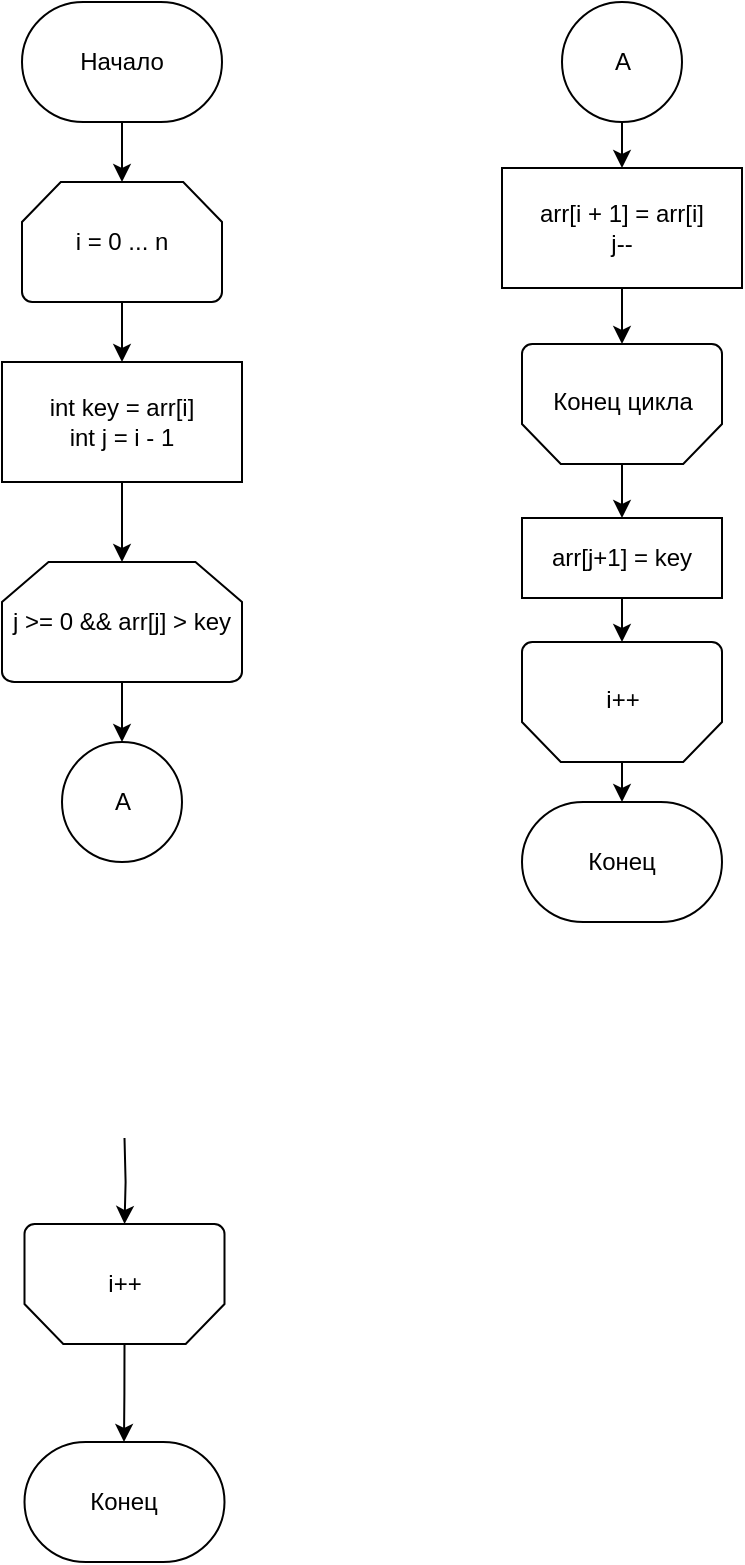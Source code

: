 <mxfile version="13.7.2" type="device"><diagram id="c1Ovnmh4PgKE0JJYFY0T" name="Page-1"><mxGraphModel dx="-189" dy="744" grid="1" gridSize="10" guides="1" tooltips="1" connect="1" arrows="1" fold="1" page="1" pageScale="1" pageWidth="850" pageHeight="1100" math="0" shadow="0"><root><mxCell id="0"/><mxCell id="1" parent="0"/><mxCell id="p1_6EAxyN-EC7xfZRHXs-5" style="edgeStyle=orthogonalEdgeStyle;rounded=0;orthogonalLoop=1;jettySize=auto;html=1;exitX=0.5;exitY=1;exitDx=0;exitDy=0;exitPerimeter=0;" edge="1" parent="1" source="p1_6EAxyN-EC7xfZRHXs-2" target="p1_6EAxyN-EC7xfZRHXs-4"><mxGeometry relative="1" as="geometry"/></mxCell><mxCell id="p1_6EAxyN-EC7xfZRHXs-2" value="Начало" style="strokeWidth=1;html=1;shape=mxgraph.flowchart.terminator;whiteSpace=wrap;rounded=0;" vertex="1" parent="1"><mxGeometry x="1190" y="130" width="100" height="60" as="geometry"/></mxCell><mxCell id="p1_6EAxyN-EC7xfZRHXs-7" style="edgeStyle=orthogonalEdgeStyle;rounded=0;orthogonalLoop=1;jettySize=auto;html=1;exitX=0.5;exitY=1;exitDx=0;exitDy=0;exitPerimeter=0;entryX=0.5;entryY=0;entryDx=0;entryDy=0;entryPerimeter=0;" edge="1" parent="1" source="p1_6EAxyN-EC7xfZRHXs-4"><mxGeometry relative="1" as="geometry"><mxPoint x="1240" y="310" as="targetPoint"/></mxGeometry></mxCell><mxCell id="p1_6EAxyN-EC7xfZRHXs-4" value="i = 0 ... n" style="strokeWidth=1;html=1;shape=mxgraph.flowchart.loop_limit;whiteSpace=wrap;rounded=0;" vertex="1" parent="1"><mxGeometry x="1190" y="220" width="100" height="60" as="geometry"/></mxCell><mxCell id="p1_6EAxyN-EC7xfZRHXs-24" style="edgeStyle=orthogonalEdgeStyle;rounded=0;orthogonalLoop=1;jettySize=auto;html=1;exitX=0.5;exitY=0;exitDx=0;exitDy=0;exitPerimeter=0;" edge="1" parent="1" target="p1_6EAxyN-EC7xfZRHXs-22"><mxGeometry relative="1" as="geometry"><mxPoint x="1241.25" y="698" as="sourcePoint"/></mxGeometry></mxCell><mxCell id="p1_6EAxyN-EC7xfZRHXs-25" style="edgeStyle=orthogonalEdgeStyle;rounded=0;orthogonalLoop=1;jettySize=auto;html=1;exitX=0.5;exitY=0;exitDx=0;exitDy=0;exitPerimeter=0;" edge="1" parent="1" source="p1_6EAxyN-EC7xfZRHXs-22"><mxGeometry relative="1" as="geometry"><mxPoint x="1241" y="850" as="targetPoint"/></mxGeometry></mxCell><mxCell id="p1_6EAxyN-EC7xfZRHXs-22" value="" style="strokeWidth=1;html=1;shape=mxgraph.flowchart.loop_limit;whiteSpace=wrap;rounded=0;rotation=-180;" vertex="1" parent="1"><mxGeometry x="1191.25" y="741" width="100" height="60" as="geometry"/></mxCell><mxCell id="p1_6EAxyN-EC7xfZRHXs-26" value="Конец" style="strokeWidth=1;html=1;shape=mxgraph.flowchart.terminator;whiteSpace=wrap;rounded=0;" vertex="1" parent="1"><mxGeometry x="1191.25" y="850" width="100" height="60" as="geometry"/></mxCell><mxCell id="p1_6EAxyN-EC7xfZRHXs-27" value="i++" style="text;html=1;align=center;verticalAlign=middle;resizable=0;points=[];autosize=1;" vertex="1" parent="1"><mxGeometry x="1226.25" y="761" width="30" height="20" as="geometry"/></mxCell><mxCell id="p1_6EAxyN-EC7xfZRHXs-31" style="edgeStyle=orthogonalEdgeStyle;rounded=0;orthogonalLoop=1;jettySize=auto;html=1;exitX=0.5;exitY=1;exitDx=0;exitDy=0;entryX=0.5;entryY=0;entryDx=0;entryDy=0;entryPerimeter=0;" edge="1" parent="1" source="p1_6EAxyN-EC7xfZRHXs-29" target="p1_6EAxyN-EC7xfZRHXs-30"><mxGeometry relative="1" as="geometry"/></mxCell><mxCell id="p1_6EAxyN-EC7xfZRHXs-29" value="int key = arr[i]&lt;br&gt;int j = i - 1" style="rounded=0;whiteSpace=wrap;html=1;absoluteArcSize=1;arcSize=14;strokeWidth=1;" vertex="1" parent="1"><mxGeometry x="1180" y="310" width="120" height="60" as="geometry"/></mxCell><mxCell id="p1_6EAxyN-EC7xfZRHXs-37" style="edgeStyle=orthogonalEdgeStyle;rounded=0;orthogonalLoop=1;jettySize=auto;html=1;exitX=0.5;exitY=1;exitDx=0;exitDy=0;exitPerimeter=0;entryX=0.5;entryY=0;entryDx=0;entryDy=0;entryPerimeter=0;" edge="1" parent="1" source="p1_6EAxyN-EC7xfZRHXs-30" target="p1_6EAxyN-EC7xfZRHXs-35"><mxGeometry relative="1" as="geometry"/></mxCell><mxCell id="p1_6EAxyN-EC7xfZRHXs-30" value="j &amp;gt;= 0 &amp;amp;&amp;amp; arr[j] &amp;gt; key" style="strokeWidth=1;html=1;shape=mxgraph.flowchart.loop_limit;whiteSpace=wrap;rounded=0;" vertex="1" parent="1"><mxGeometry x="1180" y="410" width="120" height="60" as="geometry"/></mxCell><mxCell id="p1_6EAxyN-EC7xfZRHXs-42" style="edgeStyle=orthogonalEdgeStyle;rounded=0;orthogonalLoop=1;jettySize=auto;html=1;exitX=0.5;exitY=1;exitDx=0;exitDy=0;entryX=0.5;entryY=1;entryDx=0;entryDy=0;entryPerimeter=0;" edge="1" parent="1" source="p1_6EAxyN-EC7xfZRHXs-32" target="p1_6EAxyN-EC7xfZRHXs-41"><mxGeometry relative="1" as="geometry"/></mxCell><mxCell id="p1_6EAxyN-EC7xfZRHXs-32" value="arr[i + 1] = arr[i]&lt;br&gt;j--" style="rounded=0;whiteSpace=wrap;html=1;absoluteArcSize=1;arcSize=14;strokeWidth=1;" vertex="1" parent="1"><mxGeometry x="1430" y="213" width="120" height="60" as="geometry"/></mxCell><mxCell id="p1_6EAxyN-EC7xfZRHXs-35" value="" style="verticalLabelPosition=bottom;verticalAlign=top;html=1;shape=mxgraph.flowchart.on-page_reference;strokeWidth=1;" vertex="1" parent="1"><mxGeometry x="1210" y="500" width="60" height="60" as="geometry"/></mxCell><mxCell id="p1_6EAxyN-EC7xfZRHXs-36" value="A" style="text;html=1;align=center;verticalAlign=middle;resizable=0;points=[];autosize=1;" vertex="1" parent="1"><mxGeometry x="1230" y="520" width="20" height="20" as="geometry"/></mxCell><mxCell id="p1_6EAxyN-EC7xfZRHXs-40" style="edgeStyle=orthogonalEdgeStyle;rounded=0;orthogonalLoop=1;jettySize=auto;html=1;exitX=0.5;exitY=1;exitDx=0;exitDy=0;exitPerimeter=0;entryX=0.5;entryY=0;entryDx=0;entryDy=0;" edge="1" parent="1" source="p1_6EAxyN-EC7xfZRHXs-38" target="p1_6EAxyN-EC7xfZRHXs-32"><mxGeometry relative="1" as="geometry"/></mxCell><mxCell id="p1_6EAxyN-EC7xfZRHXs-38" value="" style="verticalLabelPosition=bottom;verticalAlign=top;html=1;shape=mxgraph.flowchart.on-page_reference;strokeWidth=1;" vertex="1" parent="1"><mxGeometry x="1460" y="130" width="60" height="60" as="geometry"/></mxCell><mxCell id="p1_6EAxyN-EC7xfZRHXs-39" value="A" style="text;html=1;align=center;verticalAlign=middle;resizable=0;points=[];autosize=1;" vertex="1" parent="1"><mxGeometry x="1480" y="150" width="20" height="20" as="geometry"/></mxCell><mxCell id="p1_6EAxyN-EC7xfZRHXs-45" style="edgeStyle=orthogonalEdgeStyle;rounded=0;orthogonalLoop=1;jettySize=auto;html=1;exitX=0.5;exitY=0;exitDx=0;exitDy=0;exitPerimeter=0;" edge="1" parent="1" source="p1_6EAxyN-EC7xfZRHXs-41" target="p1_6EAxyN-EC7xfZRHXs-44"><mxGeometry relative="1" as="geometry"/></mxCell><mxCell id="p1_6EAxyN-EC7xfZRHXs-41" value="" style="strokeWidth=1;html=1;shape=mxgraph.flowchart.loop_limit;whiteSpace=wrap;rounded=0;rotation=-180;" vertex="1" parent="1"><mxGeometry x="1440" y="301" width="100" height="60" as="geometry"/></mxCell><mxCell id="p1_6EAxyN-EC7xfZRHXs-43" value="Конец цикла" style="text;html=1;align=center;verticalAlign=middle;resizable=0;points=[];autosize=1;" vertex="1" parent="1"><mxGeometry x="1445" y="320" width="90" height="20" as="geometry"/></mxCell><mxCell id="p1_6EAxyN-EC7xfZRHXs-48" style="edgeStyle=orthogonalEdgeStyle;rounded=0;orthogonalLoop=1;jettySize=auto;html=1;exitX=0.5;exitY=1;exitDx=0;exitDy=0;entryX=0.5;entryY=1;entryDx=0;entryDy=0;entryPerimeter=0;" edge="1" parent="1" source="p1_6EAxyN-EC7xfZRHXs-44" target="p1_6EAxyN-EC7xfZRHXs-46"><mxGeometry relative="1" as="geometry"/></mxCell><mxCell id="p1_6EAxyN-EC7xfZRHXs-44" value="arr[j+1] = key" style="rounded=0;whiteSpace=wrap;html=1;absoluteArcSize=1;arcSize=14;strokeWidth=1;" vertex="1" parent="1"><mxGeometry x="1440" y="388" width="100" height="40" as="geometry"/></mxCell><mxCell id="p1_6EAxyN-EC7xfZRHXs-50" style="edgeStyle=orthogonalEdgeStyle;rounded=0;orthogonalLoop=1;jettySize=auto;html=1;exitX=0.5;exitY=0;exitDx=0;exitDy=0;exitPerimeter=0;entryX=0.5;entryY=0;entryDx=0;entryDy=0;entryPerimeter=0;" edge="1" parent="1" source="p1_6EAxyN-EC7xfZRHXs-46" target="p1_6EAxyN-EC7xfZRHXs-49"><mxGeometry relative="1" as="geometry"/></mxCell><mxCell id="p1_6EAxyN-EC7xfZRHXs-46" value="" style="strokeWidth=1;html=1;shape=mxgraph.flowchart.loop_limit;whiteSpace=wrap;rounded=0;rotation=-180;" vertex="1" parent="1"><mxGeometry x="1440" y="450" width="100" height="60" as="geometry"/></mxCell><mxCell id="p1_6EAxyN-EC7xfZRHXs-47" value="i++" style="text;html=1;align=center;verticalAlign=middle;resizable=0;points=[];autosize=1;" vertex="1" parent="1"><mxGeometry x="1475" y="469" width="30" height="20" as="geometry"/></mxCell><mxCell id="p1_6EAxyN-EC7xfZRHXs-49" value="Конец" style="strokeWidth=1;html=1;shape=mxgraph.flowchart.terminator;whiteSpace=wrap;rounded=0;" vertex="1" parent="1"><mxGeometry x="1440" y="530" width="100" height="60" as="geometry"/></mxCell></root></mxGraphModel></diagram></mxfile>